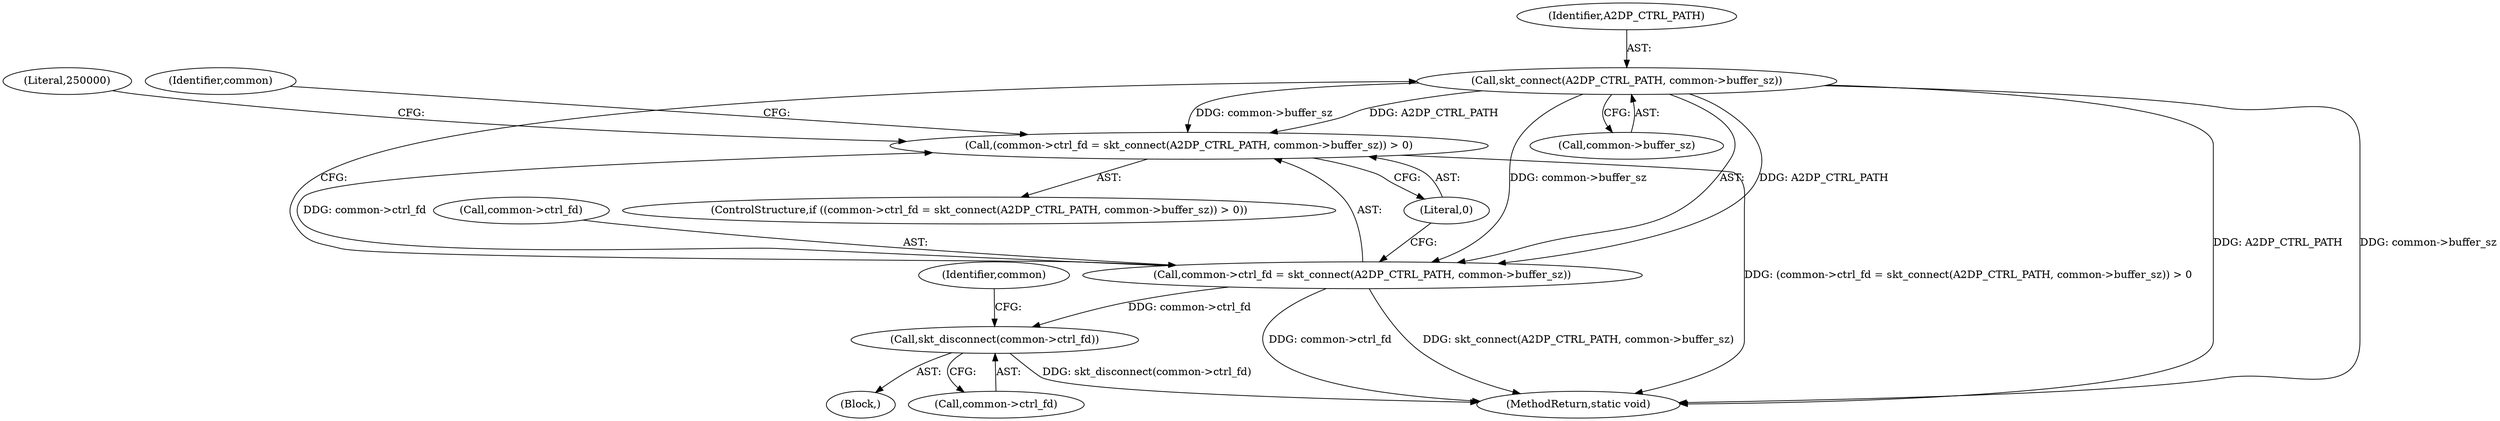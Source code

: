 digraph "0_Android_472271b153c5dc53c28beac55480a8d8434b2d5c_1@API" {
"1000124" [label="(Call,skt_connect(A2DP_CTRL_PATH, common->buffer_sz))"];
"1000119" [label="(Call,(common->ctrl_fd = skt_connect(A2DP_CTRL_PATH, common->buffer_sz)) > 0)"];
"1000120" [label="(Call,common->ctrl_fd = skt_connect(A2DP_CTRL_PATH, common->buffer_sz))"];
"1000142" [label="(Call,skt_disconnect(common->ctrl_fd))"];
"1000154" [label="(MethodReturn,static void)"];
"1000121" [label="(Call,common->ctrl_fd)"];
"1000142" [label="(Call,skt_disconnect(common->ctrl_fd))"];
"1000125" [label="(Identifier,A2DP_CTRL_PATH)"];
"1000148" [label="(Identifier,common)"];
"1000120" [label="(Call,common->ctrl_fd = skt_connect(A2DP_CTRL_PATH, common->buffer_sz))"];
"1000118" [label="(ControlStructure,if ((common->ctrl_fd = skt_connect(A2DP_CTRL_PATH, common->buffer_sz)) > 0))"];
"1000153" [label="(Literal,250000)"];
"1000143" [label="(Call,common->ctrl_fd)"];
"1000130" [label="(Block,)"];
"1000124" [label="(Call,skt_connect(A2DP_CTRL_PATH, common->buffer_sz))"];
"1000126" [label="(Call,common->buffer_sz)"];
"1000129" [label="(Literal,0)"];
"1000134" [label="(Identifier,common)"];
"1000119" [label="(Call,(common->ctrl_fd = skt_connect(A2DP_CTRL_PATH, common->buffer_sz)) > 0)"];
"1000124" -> "1000120"  [label="AST: "];
"1000124" -> "1000126"  [label="CFG: "];
"1000125" -> "1000124"  [label="AST: "];
"1000126" -> "1000124"  [label="AST: "];
"1000120" -> "1000124"  [label="CFG: "];
"1000124" -> "1000154"  [label="DDG: common->buffer_sz"];
"1000124" -> "1000154"  [label="DDG: A2DP_CTRL_PATH"];
"1000124" -> "1000119"  [label="DDG: A2DP_CTRL_PATH"];
"1000124" -> "1000119"  [label="DDG: common->buffer_sz"];
"1000124" -> "1000120"  [label="DDG: A2DP_CTRL_PATH"];
"1000124" -> "1000120"  [label="DDG: common->buffer_sz"];
"1000119" -> "1000118"  [label="AST: "];
"1000119" -> "1000129"  [label="CFG: "];
"1000120" -> "1000119"  [label="AST: "];
"1000129" -> "1000119"  [label="AST: "];
"1000134" -> "1000119"  [label="CFG: "];
"1000153" -> "1000119"  [label="CFG: "];
"1000119" -> "1000154"  [label="DDG: (common->ctrl_fd = skt_connect(A2DP_CTRL_PATH, common->buffer_sz)) > 0"];
"1000120" -> "1000119"  [label="DDG: common->ctrl_fd"];
"1000121" -> "1000120"  [label="AST: "];
"1000129" -> "1000120"  [label="CFG: "];
"1000120" -> "1000154"  [label="DDG: skt_connect(A2DP_CTRL_PATH, common->buffer_sz)"];
"1000120" -> "1000154"  [label="DDG: common->ctrl_fd"];
"1000120" -> "1000142"  [label="DDG: common->ctrl_fd"];
"1000142" -> "1000130"  [label="AST: "];
"1000142" -> "1000143"  [label="CFG: "];
"1000143" -> "1000142"  [label="AST: "];
"1000148" -> "1000142"  [label="CFG: "];
"1000142" -> "1000154"  [label="DDG: skt_disconnect(common->ctrl_fd)"];
}
